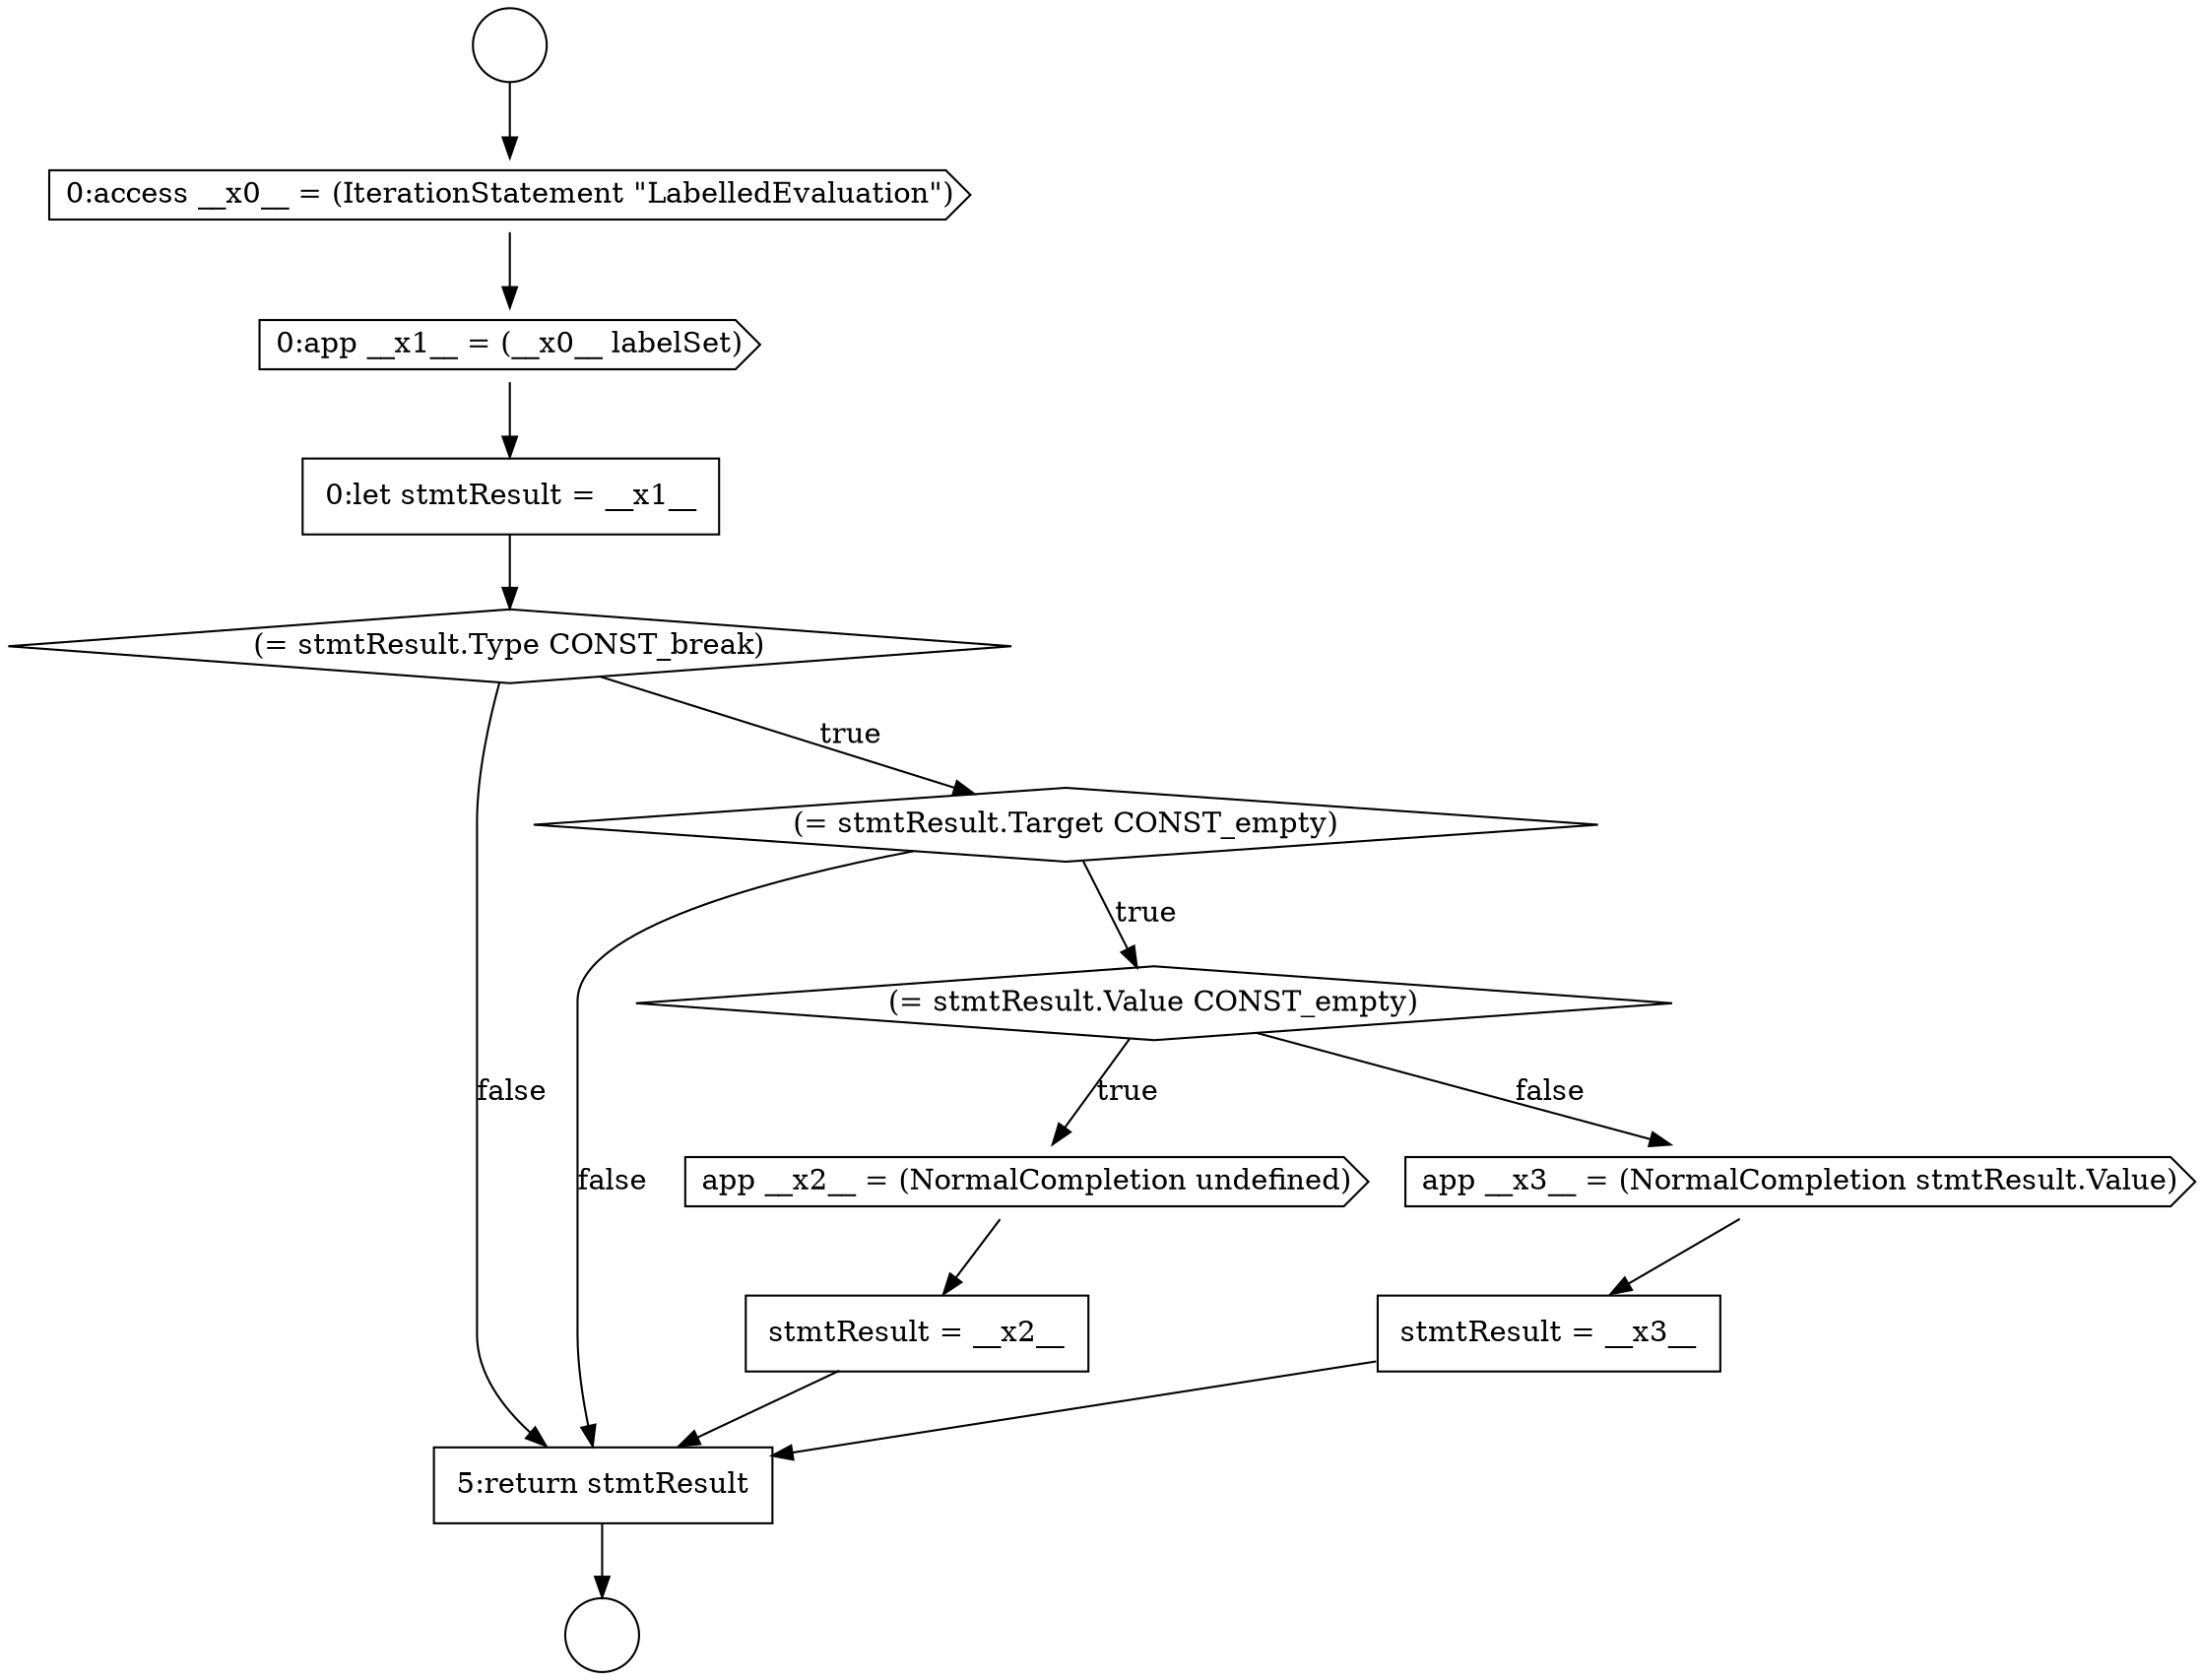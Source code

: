 digraph {
  node6231 [shape=none, margin=0, label=<<font color="black">
    <table border="0" cellborder="1" cellspacing="0" cellpadding="10">
      <tr><td align="left">5:return stmtResult</td></tr>
    </table>
  </font>> color="black" fillcolor="white" style=filled]
  node6219 [shape=circle label=" " color="black" fillcolor="white" style=filled]
  node6227 [shape=cds, label=<<font color="black">app __x2__ = (NormalCompletion undefined)</font>> color="black" fillcolor="white" style=filled]
  node6221 [shape=cds, label=<<font color="black">0:access __x0__ = (IterationStatement &quot;LabelledEvaluation&quot;)</font>> color="black" fillcolor="white" style=filled]
  node6224 [shape=diamond, label=<<font color="black">(= stmtResult.Type CONST_break)</font>> color="black" fillcolor="white" style=filled]
  node6228 [shape=none, margin=0, label=<<font color="black">
    <table border="0" cellborder="1" cellspacing="0" cellpadding="10">
      <tr><td align="left">stmtResult = __x2__</td></tr>
    </table>
  </font>> color="black" fillcolor="white" style=filled]
  node6229 [shape=cds, label=<<font color="black">app __x3__ = (NormalCompletion stmtResult.Value)</font>> color="black" fillcolor="white" style=filled]
  node6223 [shape=none, margin=0, label=<<font color="black">
    <table border="0" cellborder="1" cellspacing="0" cellpadding="10">
      <tr><td align="left">0:let stmtResult = __x1__</td></tr>
    </table>
  </font>> color="black" fillcolor="white" style=filled]
  node6225 [shape=diamond, label=<<font color="black">(= stmtResult.Target CONST_empty)</font>> color="black" fillcolor="white" style=filled]
  node6220 [shape=circle label=" " color="black" fillcolor="white" style=filled]
  node6230 [shape=none, margin=0, label=<<font color="black">
    <table border="0" cellborder="1" cellspacing="0" cellpadding="10">
      <tr><td align="left">stmtResult = __x3__</td></tr>
    </table>
  </font>> color="black" fillcolor="white" style=filled]
  node6226 [shape=diamond, label=<<font color="black">(= stmtResult.Value CONST_empty)</font>> color="black" fillcolor="white" style=filled]
  node6222 [shape=cds, label=<<font color="black">0:app __x1__ = (__x0__ labelSet)</font>> color="black" fillcolor="white" style=filled]
  node6225 -> node6226 [label=<<font color="black">true</font>> color="black"]
  node6225 -> node6231 [label=<<font color="black">false</font>> color="black"]
  node6223 -> node6224 [ color="black"]
  node6230 -> node6231 [ color="black"]
  node6231 -> node6220 [ color="black"]
  node6226 -> node6227 [label=<<font color="black">true</font>> color="black"]
  node6226 -> node6229 [label=<<font color="black">false</font>> color="black"]
  node6222 -> node6223 [ color="black"]
  node6219 -> node6221 [ color="black"]
  node6221 -> node6222 [ color="black"]
  node6229 -> node6230 [ color="black"]
  node6228 -> node6231 [ color="black"]
  node6227 -> node6228 [ color="black"]
  node6224 -> node6225 [label=<<font color="black">true</font>> color="black"]
  node6224 -> node6231 [label=<<font color="black">false</font>> color="black"]
}
